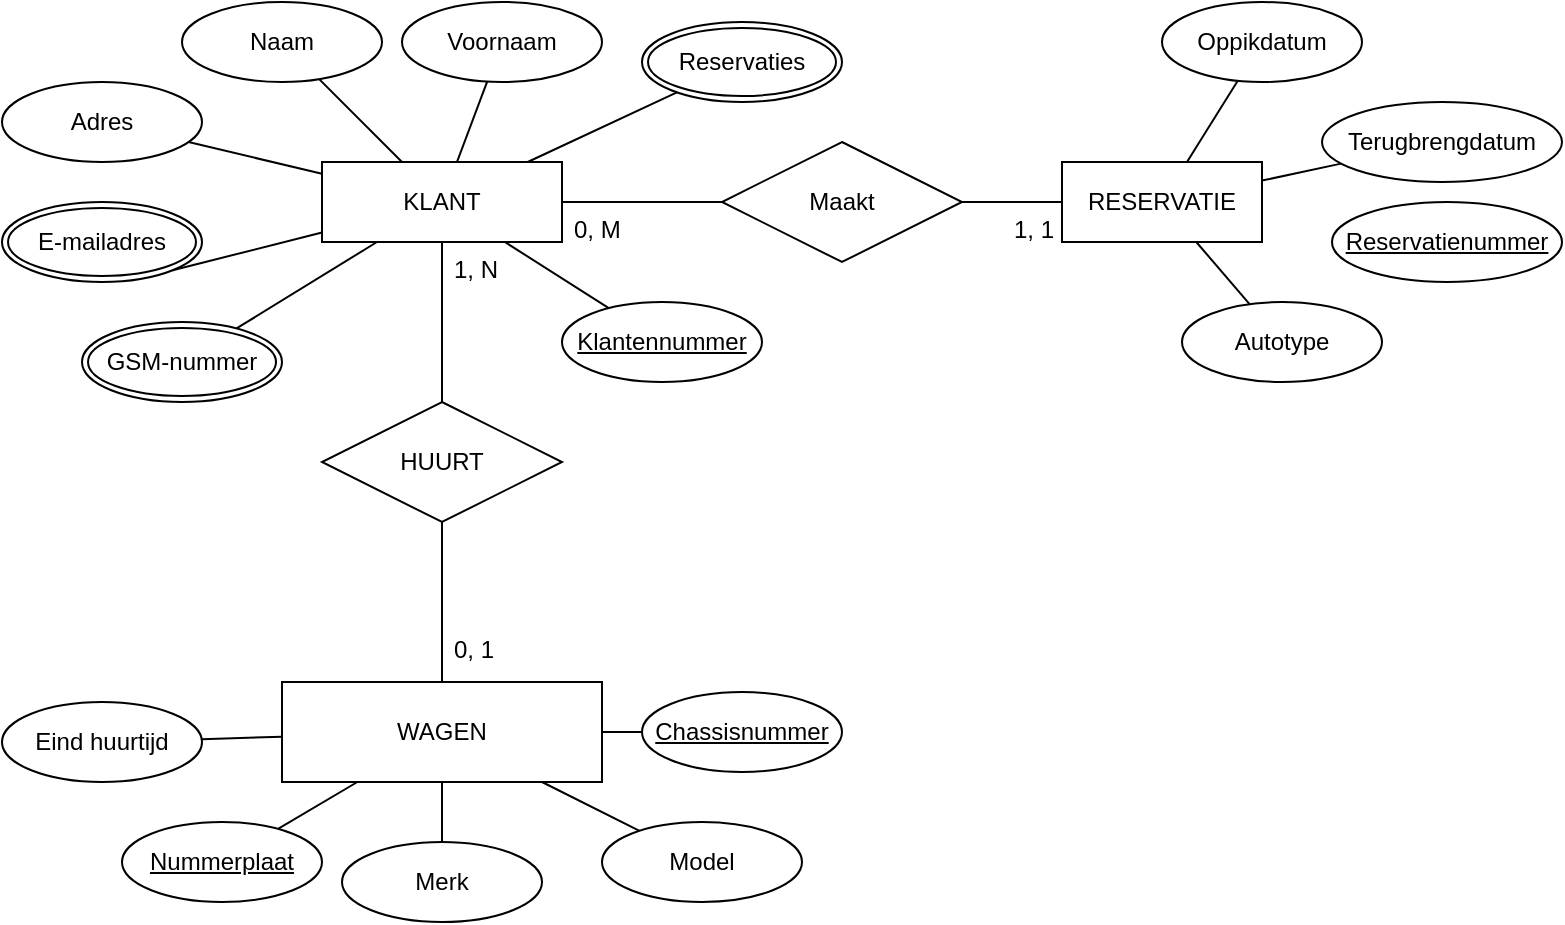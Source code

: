 <mxfile version="20.3.0" type="device"><diagram id="ObBxtJW1PUzPlwtXffTo" name="Pagina-1"><mxGraphModel dx="1278" dy="641" grid="1" gridSize="10" guides="1" tooltips="1" connect="1" arrows="1" fold="1" page="1" pageScale="1" pageWidth="827" pageHeight="1169" math="0" shadow="0"><root><mxCell id="0"/><mxCell id="1" parent="0"/><mxCell id="2E5PrsZgDZzj4IakP5jC-1" value="WAGEN" style="rounded=0;whiteSpace=wrap;html=1;" vertex="1" parent="1"><mxGeometry x="320" y="360" width="160" height="50" as="geometry"/></mxCell><mxCell id="2E5PrsZgDZzj4IakP5jC-2" value="KLANT" style="rounded=0;whiteSpace=wrap;html=1;" vertex="1" parent="1"><mxGeometry x="340" y="100" width="120" height="40" as="geometry"/></mxCell><mxCell id="2E5PrsZgDZzj4IakP5jC-3" value="HUURT" style="shape=rhombus;perimeter=rhombusPerimeter;whiteSpace=wrap;html=1;align=center;" vertex="1" parent="1"><mxGeometry x="340" y="220" width="120" height="60" as="geometry"/></mxCell><mxCell id="2E5PrsZgDZzj4IakP5jC-4" value="" style="endArrow=none;html=1;rounded=0;" edge="1" parent="1" source="2E5PrsZgDZzj4IakP5jC-2" target="2E5PrsZgDZzj4IakP5jC-3"><mxGeometry relative="1" as="geometry"><mxPoint x="330" y="330" as="sourcePoint"/><mxPoint x="490" y="330" as="targetPoint"/></mxGeometry></mxCell><mxCell id="2E5PrsZgDZzj4IakP5jC-5" value="" style="endArrow=none;html=1;rounded=0;" edge="1" parent="1" source="2E5PrsZgDZzj4IakP5jC-3" target="2E5PrsZgDZzj4IakP5jC-1"><mxGeometry relative="1" as="geometry"><mxPoint x="100" y="450" as="sourcePoint"/><mxPoint x="260" y="450" as="targetPoint"/></mxGeometry></mxCell><mxCell id="2E5PrsZgDZzj4IakP5jC-11" value="Klantennummer" style="ellipse;whiteSpace=wrap;html=1;align=center;fontStyle=4;" vertex="1" parent="1"><mxGeometry x="460" y="170" width="100" height="40" as="geometry"/></mxCell><mxCell id="2E5PrsZgDZzj4IakP5jC-12" value="Naam" style="ellipse;whiteSpace=wrap;html=1;align=center;" vertex="1" parent="1"><mxGeometry x="270" y="20" width="100" height="40" as="geometry"/></mxCell><mxCell id="2E5PrsZgDZzj4IakP5jC-13" value="Voornaam" style="ellipse;whiteSpace=wrap;html=1;align=center;" vertex="1" parent="1"><mxGeometry x="380" y="20" width="100" height="40" as="geometry"/></mxCell><mxCell id="2E5PrsZgDZzj4IakP5jC-14" value="Adres" style="ellipse;whiteSpace=wrap;html=1;align=center;" vertex="1" parent="1"><mxGeometry x="180" y="60" width="100" height="40" as="geometry"/></mxCell><mxCell id="2E5PrsZgDZzj4IakP5jC-17" value="E-mailadres" style="ellipse;shape=doubleEllipse;margin=3;whiteSpace=wrap;html=1;align=center;" vertex="1" parent="1"><mxGeometry x="180" y="120" width="100" height="40" as="geometry"/></mxCell><mxCell id="2E5PrsZgDZzj4IakP5jC-18" value="GSM-nummer" style="ellipse;shape=doubleEllipse;margin=3;whiteSpace=wrap;html=1;align=center;" vertex="1" parent="1"><mxGeometry x="220" y="180" width="100" height="40" as="geometry"/></mxCell><mxCell id="2E5PrsZgDZzj4IakP5jC-24" value="" style="endArrow=none;html=1;rounded=0;" edge="1" parent="1" source="2E5PrsZgDZzj4IakP5jC-18" target="2E5PrsZgDZzj4IakP5jC-2"><mxGeometry relative="1" as="geometry"><mxPoint x="190" y="320" as="sourcePoint"/><mxPoint x="350" y="320" as="targetPoint"/></mxGeometry></mxCell><mxCell id="2E5PrsZgDZzj4IakP5jC-25" value="" style="endArrow=none;html=1;rounded=0;exitX=1;exitY=1;exitDx=0;exitDy=0;" edge="1" parent="1" source="2E5PrsZgDZzj4IakP5jC-17" target="2E5PrsZgDZzj4IakP5jC-2"><mxGeometry relative="1" as="geometry"><mxPoint x="301.603" y="158.906" as="sourcePoint"/><mxPoint x="350" y="146" as="targetPoint"/></mxGeometry></mxCell><mxCell id="2E5PrsZgDZzj4IakP5jC-26" value="" style="endArrow=none;html=1;rounded=0;" edge="1" parent="1" source="2E5PrsZgDZzj4IakP5jC-14" target="2E5PrsZgDZzj4IakP5jC-2"><mxGeometry relative="1" as="geometry"><mxPoint x="311.603" y="168.906" as="sourcePoint"/><mxPoint x="360" y="156" as="targetPoint"/></mxGeometry></mxCell><mxCell id="2E5PrsZgDZzj4IakP5jC-27" value="" style="endArrow=none;html=1;rounded=0;" edge="1" parent="1" source="2E5PrsZgDZzj4IakP5jC-13" target="2E5PrsZgDZzj4IakP5jC-2"><mxGeometry relative="1" as="geometry"><mxPoint x="290" y="320" as="sourcePoint"/><mxPoint x="450" y="320" as="targetPoint"/></mxGeometry></mxCell><mxCell id="2E5PrsZgDZzj4IakP5jC-28" value="" style="endArrow=none;html=1;rounded=0;" edge="1" parent="1" source="2E5PrsZgDZzj4IakP5jC-2" target="2E5PrsZgDZzj4IakP5jC-12"><mxGeometry relative="1" as="geometry"><mxPoint x="321.603" y="178.906" as="sourcePoint"/><mxPoint x="370" y="166" as="targetPoint"/></mxGeometry></mxCell><mxCell id="2E5PrsZgDZzj4IakP5jC-29" value="" style="endArrow=none;html=1;rounded=0;" edge="1" parent="1" source="2E5PrsZgDZzj4IakP5jC-2" target="2E5PrsZgDZzj4IakP5jC-11"><mxGeometry relative="1" as="geometry"><mxPoint x="331.603" y="188.906" as="sourcePoint"/><mxPoint x="380" y="176" as="targetPoint"/></mxGeometry></mxCell><mxCell id="2E5PrsZgDZzj4IakP5jC-30" value="Nummerplaat" style="ellipse;whiteSpace=wrap;html=1;align=center;fontStyle=4;" vertex="1" parent="1"><mxGeometry x="240" y="430" width="100" height="40" as="geometry"/></mxCell><mxCell id="2E5PrsZgDZzj4IakP5jC-31" value="Merk" style="ellipse;whiteSpace=wrap;html=1;align=center;" vertex="1" parent="1"><mxGeometry x="350" y="440" width="100" height="40" as="geometry"/></mxCell><mxCell id="2E5PrsZgDZzj4IakP5jC-33" value="Model" style="ellipse;whiteSpace=wrap;html=1;align=center;" vertex="1" parent="1"><mxGeometry x="480" y="430" width="100" height="40" as="geometry"/></mxCell><mxCell id="2E5PrsZgDZzj4IakP5jC-34" value="Chassisnummer" style="ellipse;whiteSpace=wrap;html=1;align=center;fontStyle=4;" vertex="1" parent="1"><mxGeometry x="500" y="365" width="100" height="40" as="geometry"/></mxCell><mxCell id="2E5PrsZgDZzj4IakP5jC-35" value="" style="endArrow=none;html=1;rounded=0;" edge="1" parent="1" source="2E5PrsZgDZzj4IakP5jC-34" target="2E5PrsZgDZzj4IakP5jC-1"><mxGeometry relative="1" as="geometry"><mxPoint x="410" y="290" as="sourcePoint"/><mxPoint x="410" y="370" as="targetPoint"/></mxGeometry></mxCell><mxCell id="2E5PrsZgDZzj4IakP5jC-36" value="" style="endArrow=none;html=1;rounded=0;" edge="1" parent="1" source="2E5PrsZgDZzj4IakP5jC-1" target="2E5PrsZgDZzj4IakP5jC-33"><mxGeometry relative="1" as="geometry"><mxPoint x="420" y="300" as="sourcePoint"/><mxPoint x="420" y="380" as="targetPoint"/></mxGeometry></mxCell><mxCell id="2E5PrsZgDZzj4IakP5jC-37" value="" style="endArrow=none;html=1;rounded=0;" edge="1" parent="1" source="2E5PrsZgDZzj4IakP5jC-1" target="2E5PrsZgDZzj4IakP5jC-31"><mxGeometry relative="1" as="geometry"><mxPoint x="414" y="365" as="sourcePoint"/><mxPoint x="410" y="450" as="targetPoint"/></mxGeometry></mxCell><mxCell id="2E5PrsZgDZzj4IakP5jC-38" value="" style="endArrow=none;html=1;rounded=0;" edge="1" parent="1" source="2E5PrsZgDZzj4IakP5jC-1" target="2E5PrsZgDZzj4IakP5jC-30"><mxGeometry relative="1" as="geometry"><mxPoint x="440" y="320" as="sourcePoint"/><mxPoint x="440" y="400" as="targetPoint"/></mxGeometry></mxCell><mxCell id="2E5PrsZgDZzj4IakP5jC-39" value="1, N" style="text;strokeColor=none;fillColor=none;spacingLeft=4;spacingRight=4;overflow=hidden;rotatable=0;points=[[0,0.5],[1,0.5]];portConstraint=eastwest;fontSize=12;" vertex="1" parent="1"><mxGeometry x="400" y="140" width="40" height="30" as="geometry"/></mxCell><mxCell id="2E5PrsZgDZzj4IakP5jC-40" value="0, 1" style="text;strokeColor=none;fillColor=none;spacingLeft=4;spacingRight=4;overflow=hidden;rotatable=0;points=[[0,0.5],[1,0.5]];portConstraint=eastwest;fontSize=12;" vertex="1" parent="1"><mxGeometry x="400" y="330" width="40" height="30" as="geometry"/></mxCell><mxCell id="2E5PrsZgDZzj4IakP5jC-41" value="Reservaties" style="ellipse;shape=doubleEllipse;margin=3;whiteSpace=wrap;html=1;align=center;" vertex="1" parent="1"><mxGeometry x="500" y="30" width="100" height="40" as="geometry"/></mxCell><mxCell id="2E5PrsZgDZzj4IakP5jC-43" value="" style="endArrow=none;html=1;rounded=0;" edge="1" parent="1" source="2E5PrsZgDZzj4IakP5jC-2" target="2E5PrsZgDZzj4IakP5jC-41"><mxGeometry relative="1" as="geometry"><mxPoint x="370" y="220" as="sourcePoint"/><mxPoint x="530" y="220" as="targetPoint"/></mxGeometry></mxCell><mxCell id="2E5PrsZgDZzj4IakP5jC-47" value="Eind huurtijd" style="ellipse;whiteSpace=wrap;html=1;align=center;" vertex="1" parent="1"><mxGeometry x="180" y="370" width="100" height="40" as="geometry"/></mxCell><mxCell id="2E5PrsZgDZzj4IakP5jC-49" value="" style="endArrow=none;html=1;rounded=0;" edge="1" parent="1" source="2E5PrsZgDZzj4IakP5jC-47" target="2E5PrsZgDZzj4IakP5jC-1"><mxGeometry relative="1" as="geometry"><mxPoint x="467.692" y="420" as="sourcePoint"/><mxPoint x="526.086" y="445.304" as="targetPoint"/></mxGeometry></mxCell><mxCell id="2E5PrsZgDZzj4IakP5jC-52" value="RESERVATIE" style="whiteSpace=wrap;html=1;align=center;" vertex="1" parent="1"><mxGeometry x="710" y="100" width="100" height="40" as="geometry"/></mxCell><mxCell id="2E5PrsZgDZzj4IakP5jC-53" value="Maakt" style="shape=rhombus;perimeter=rhombusPerimeter;whiteSpace=wrap;html=1;align=center;" vertex="1" parent="1"><mxGeometry x="540" y="90" width="120" height="60" as="geometry"/></mxCell><mxCell id="2E5PrsZgDZzj4IakP5jC-54" value="" style="endArrow=none;html=1;rounded=0;" edge="1" parent="1" source="2E5PrsZgDZzj4IakP5jC-2" target="2E5PrsZgDZzj4IakP5jC-53"><mxGeometry relative="1" as="geometry"><mxPoint x="420" y="220" as="sourcePoint"/><mxPoint x="580" y="220" as="targetPoint"/></mxGeometry></mxCell><mxCell id="2E5PrsZgDZzj4IakP5jC-55" value="" style="endArrow=none;html=1;rounded=0;" edge="1" parent="1" source="2E5PrsZgDZzj4IakP5jC-53" target="2E5PrsZgDZzj4IakP5jC-52"><mxGeometry relative="1" as="geometry"><mxPoint x="420" y="220" as="sourcePoint"/><mxPoint x="580" y="220" as="targetPoint"/></mxGeometry></mxCell><mxCell id="2E5PrsZgDZzj4IakP5jC-57" value="Autotype" style="ellipse;whiteSpace=wrap;html=1;align=center;" vertex="1" parent="1"><mxGeometry x="770" y="170" width="100" height="40" as="geometry"/></mxCell><mxCell id="2E5PrsZgDZzj4IakP5jC-59" value="1, 1" style="text;strokeColor=none;fillColor=none;spacingLeft=4;spacingRight=4;overflow=hidden;rotatable=0;points=[[0,0.5],[1,0.5]];portConstraint=eastwest;fontSize=12;" vertex="1" parent="1"><mxGeometry x="680" y="120" width="40" height="30" as="geometry"/></mxCell><mxCell id="2E5PrsZgDZzj4IakP5jC-60" value="0, M" style="text;strokeColor=none;fillColor=none;spacingLeft=4;spacingRight=4;overflow=hidden;rotatable=0;points=[[0,0.5],[1,0.5]];portConstraint=eastwest;fontSize=12;" vertex="1" parent="1"><mxGeometry x="460" y="120" width="40" height="30" as="geometry"/></mxCell><mxCell id="2E5PrsZgDZzj4IakP5jC-61" value="Terugbrengdatum" style="ellipse;whiteSpace=wrap;html=1;align=center;" vertex="1" parent="1"><mxGeometry x="840" y="70" width="120" height="40" as="geometry"/></mxCell><mxCell id="2E5PrsZgDZzj4IakP5jC-62" value="Oppikdatum" style="ellipse;whiteSpace=wrap;html=1;align=center;" vertex="1" parent="1"><mxGeometry x="760" y="20" width="100" height="40" as="geometry"/></mxCell><mxCell id="2E5PrsZgDZzj4IakP5jC-63" value="" style="endArrow=none;html=1;rounded=0;" edge="1" parent="1" source="2E5PrsZgDZzj4IakP5jC-52" target="2E5PrsZgDZzj4IakP5jC-62"><mxGeometry relative="1" as="geometry"><mxPoint x="750" y="110" as="sourcePoint"/><mxPoint x="880" y="120" as="targetPoint"/></mxGeometry></mxCell><mxCell id="2E5PrsZgDZzj4IakP5jC-64" value="" style="endArrow=none;html=1;rounded=0;" edge="1" parent="1" source="2E5PrsZgDZzj4IakP5jC-52" target="2E5PrsZgDZzj4IakP5jC-61"><mxGeometry relative="1" as="geometry"><mxPoint x="710" y="270" as="sourcePoint"/><mxPoint x="870" y="270" as="targetPoint"/></mxGeometry></mxCell><mxCell id="2E5PrsZgDZzj4IakP5jC-65" value="" style="endArrow=none;html=1;rounded=0;" edge="1" parent="1" source="2E5PrsZgDZzj4IakP5jC-52" target="2E5PrsZgDZzj4IakP5jC-57"><mxGeometry relative="1" as="geometry"><mxPoint x="710" y="240" as="sourcePoint"/><mxPoint x="870" y="240" as="targetPoint"/></mxGeometry></mxCell><mxCell id="2E5PrsZgDZzj4IakP5jC-68" value="Reservatienummer" style="ellipse;whiteSpace=wrap;html=1;align=center;fontStyle=4;" vertex="1" parent="1"><mxGeometry x="845" y="120" width="115" height="40" as="geometry"/></mxCell></root></mxGraphModel></diagram></mxfile>